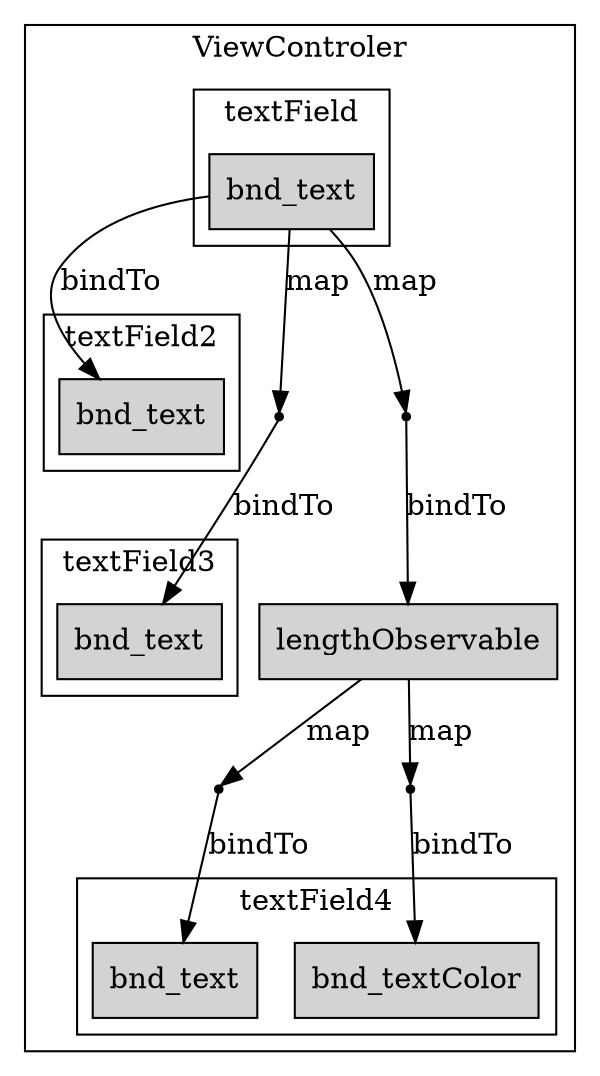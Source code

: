// use to Graphviz when generate image file.
// http://www.graphviz.org/Download_macos.php

digraph relation {

  subgraph clusterVC {
    length [label="lengthObservable",shape="box",style=filled,fillColor=lightgray]
    label = "ViewControler";

  subgraph cluster1 {
    text1 [label="bnd_text",shape="box",style=filled,fillColor=lightgray]
    label = "textField";
  }
  subgraph cluster2 {
    text2 [label="bnd_text",shape="box",style=filled,fillColor=lightgray]
    label = "textField2"
  }
  subgraph cluster3 {
    text3 [label="bnd_text", shape="box",style=filled,fillColor=lightgray]
    label = "textField3";
  }
  subgraph cluster4 {
    text4 [label="bnd_text",shape="box",style=filled,fillColor=lightgray]
    text4Color [label="bnd_textColor",shape="box",style=filled,fillColor=lightgray]
    label = "textField4";
  }
  _a [label="",shape=point]
  _b [label="",shape=point]
  _c [label="",shape=point]
  _d [label="",shape=point]
}


  text1 -> text2 [label = "bindTo"]

  text1 -> _a [label = "map"]
  _a -> text3 [label = "bindTo"]

  text1 -> _b [label = "map"]
  _b -> length [label="bindTo"]

  length -> _c [label = "map"]
  _c -> text4 [label="bindTo"]
  length -> _d [label = "map"]
  _d -> text4Color [label="bindTo"]

}